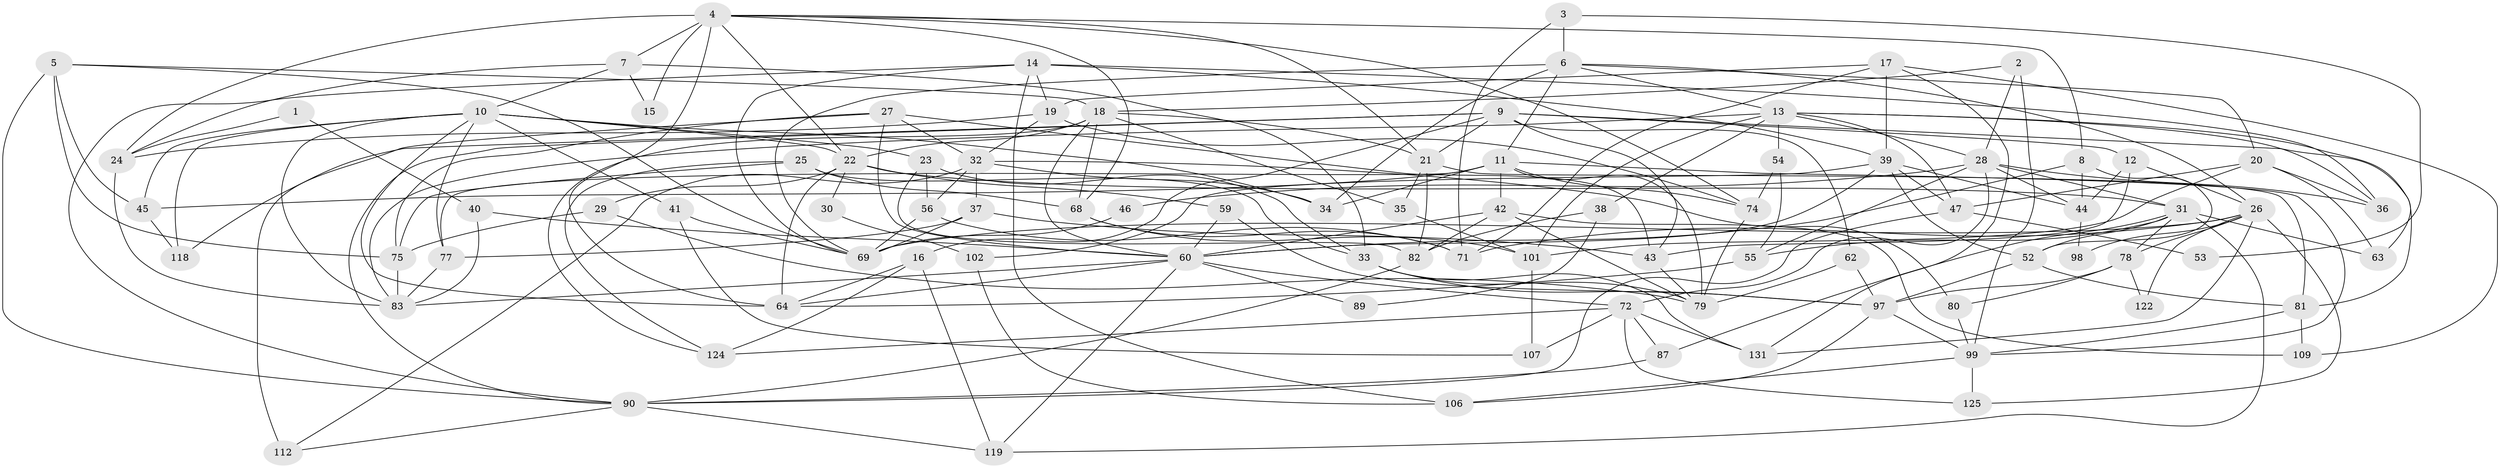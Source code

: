 // original degree distribution, {2: 0.12213740458015267, 3: 0.3053435114503817, 4: 0.2366412213740458, 7: 0.03816793893129771, 5: 0.1984732824427481, 6: 0.08396946564885496, 8: 0.007633587786259542, 9: 0.007633587786259542}
// Generated by graph-tools (version 1.1) at 2025/11/02/27/25 16:11:20]
// undirected, 88 vertices, 215 edges
graph export_dot {
graph [start="1"]
  node [color=gray90,style=filled];
  1;
  2;
  3;
  4 [super="+76"];
  5;
  6 [super="+65"];
  7 [super="+121"];
  8 [super="+128"];
  9 [super="+92"];
  10 [super="+70"];
  11 [super="+57"];
  12 [super="+48"];
  13 [super="+96"];
  14 [super="+49"];
  15;
  16 [super="+123"];
  17;
  18 [super="+129"];
  19;
  20 [super="+103"];
  21 [super="+93"];
  22 [super="+73"];
  23;
  24 [super="+126"];
  25;
  26 [super="+110"];
  27;
  28;
  29;
  30;
  31 [super="+84"];
  32 [super="+108"];
  33;
  34;
  35;
  36 [super="+67"];
  37;
  38;
  39 [super="+61"];
  40;
  41 [super="+104"];
  42 [super="+50"];
  43 [super="+94"];
  44 [super="+51"];
  45 [super="+117"];
  46;
  47 [super="+58"];
  52;
  53;
  54;
  55;
  56 [super="+115"];
  59;
  60 [super="+86"];
  62;
  63 [super="+127"];
  64 [super="+66"];
  68;
  69 [super="+111"];
  71 [super="+95"];
  72 [super="+100"];
  74 [super="+88"];
  75;
  77;
  78;
  79 [super="+114"];
  80;
  81 [super="+116"];
  82 [super="+91"];
  83 [super="+85"];
  87;
  89;
  90 [super="+130"];
  97 [super="+113"];
  98;
  99 [super="+105"];
  101 [super="+120"];
  102;
  106;
  107;
  109;
  112;
  118;
  119;
  122;
  124;
  125;
  131;
  1 -- 40;
  1 -- 24;
  2 -- 18;
  2 -- 99;
  2 -- 28;
  3 -- 6 [weight=2];
  3 -- 53;
  3 -- 71;
  4 -- 64;
  4 -- 7;
  4 -- 15;
  4 -- 74;
  4 -- 8;
  4 -- 21;
  4 -- 24;
  4 -- 22;
  4 -- 68;
  5 -- 75;
  5 -- 90;
  5 -- 69;
  5 -- 45;
  5 -- 18;
  6 -- 13;
  6 -- 34 [weight=2];
  6 -- 69;
  6 -- 20;
  6 -- 11;
  6 -- 26;
  7 -- 24;
  7 -- 33;
  7 -- 10;
  7 -- 15;
  8 -- 60;
  8 -- 52;
  8 -- 44;
  9 -- 12;
  9 -- 16;
  9 -- 81;
  9 -- 118;
  9 -- 90;
  9 -- 62;
  9 -- 21;
  9 -- 43;
  10 -- 23;
  10 -- 45;
  10 -- 77;
  10 -- 64;
  10 -- 34;
  10 -- 83;
  10 -- 22;
  10 -- 118;
  10 -- 41;
  11 -- 79;
  11 -- 99;
  11 -- 34;
  11 -- 77;
  11 -- 74;
  11 -- 45;
  11 -- 42;
  12 -- 26;
  12 -- 43;
  12 -- 44;
  13 -- 28;
  13 -- 54;
  13 -- 83;
  13 -- 38;
  13 -- 47;
  13 -- 101;
  13 -- 63;
  13 -- 36;
  14 -- 106;
  14 -- 90;
  14 -- 19;
  14 -- 69;
  14 -- 39;
  14 -- 36;
  16 -- 124;
  16 -- 119;
  16 -- 64;
  17 -- 19;
  17 -- 71;
  17 -- 39;
  17 -- 109;
  17 -- 131;
  18 -- 68;
  18 -- 21;
  18 -- 22;
  18 -- 35;
  18 -- 124;
  18 -- 60;
  19 -- 32;
  19 -- 24;
  19 -- 74;
  20 -- 36;
  20 -- 63 [weight=2];
  20 -- 101;
  20 -- 47;
  21 -- 81;
  21 -- 35;
  21 -- 82;
  22 -- 64;
  22 -- 29;
  22 -- 59;
  22 -- 30;
  22 -- 31;
  23 -- 33;
  23 -- 56;
  23 -- 82;
  24 -- 83;
  25 -- 33;
  25 -- 124;
  25 -- 68;
  25 -- 75;
  26 -- 69;
  26 -- 71;
  26 -- 78;
  26 -- 98;
  26 -- 131;
  26 -- 122;
  26 -- 125;
  27 -- 60;
  27 -- 75;
  27 -- 32;
  27 -- 112;
  27 -- 43;
  28 -- 36;
  28 -- 44;
  28 -- 46;
  28 -- 55;
  28 -- 72;
  28 -- 31;
  29 -- 75;
  29 -- 79;
  30 -- 102;
  31 -- 55;
  31 -- 87;
  31 -- 52;
  31 -- 119;
  31 -- 63;
  31 -- 78;
  32 -- 34;
  32 -- 37;
  32 -- 112;
  32 -- 56;
  32 -- 80;
  33 -- 79;
  33 -- 131;
  33 -- 97;
  35 -- 101;
  37 -- 77;
  37 -- 43;
  37 -- 69;
  38 -- 82;
  38 -- 89;
  39 -- 60;
  39 -- 44;
  39 -- 52;
  39 -- 102;
  39 -- 47;
  40 -- 60;
  40 -- 83;
  41 -- 107;
  41 -- 69;
  42 -- 109;
  42 -- 82;
  42 -- 60;
  42 -- 79;
  43 -- 79;
  44 -- 98;
  45 -- 118;
  46 -- 69;
  47 -- 90;
  47 -- 53;
  52 -- 97;
  52 -- 81;
  54 -- 55;
  54 -- 74;
  55 -- 64;
  56 -- 69;
  56 -- 71;
  59 -- 60;
  59 -- 97;
  60 -- 83;
  60 -- 64;
  60 -- 119;
  60 -- 72;
  60 -- 89;
  62 -- 79;
  62 -- 97;
  68 -- 71 [weight=2];
  68 -- 101;
  72 -- 125;
  72 -- 87;
  72 -- 107;
  72 -- 124;
  72 -- 131;
  74 -- 79;
  75 -- 83;
  77 -- 83;
  78 -- 80;
  78 -- 97;
  78 -- 122;
  80 -- 99;
  81 -- 109;
  81 -- 99;
  82 -- 90;
  87 -- 90;
  90 -- 112;
  90 -- 119;
  97 -- 99;
  97 -- 106;
  99 -- 125;
  99 -- 106;
  101 -- 107;
  102 -- 106;
}

